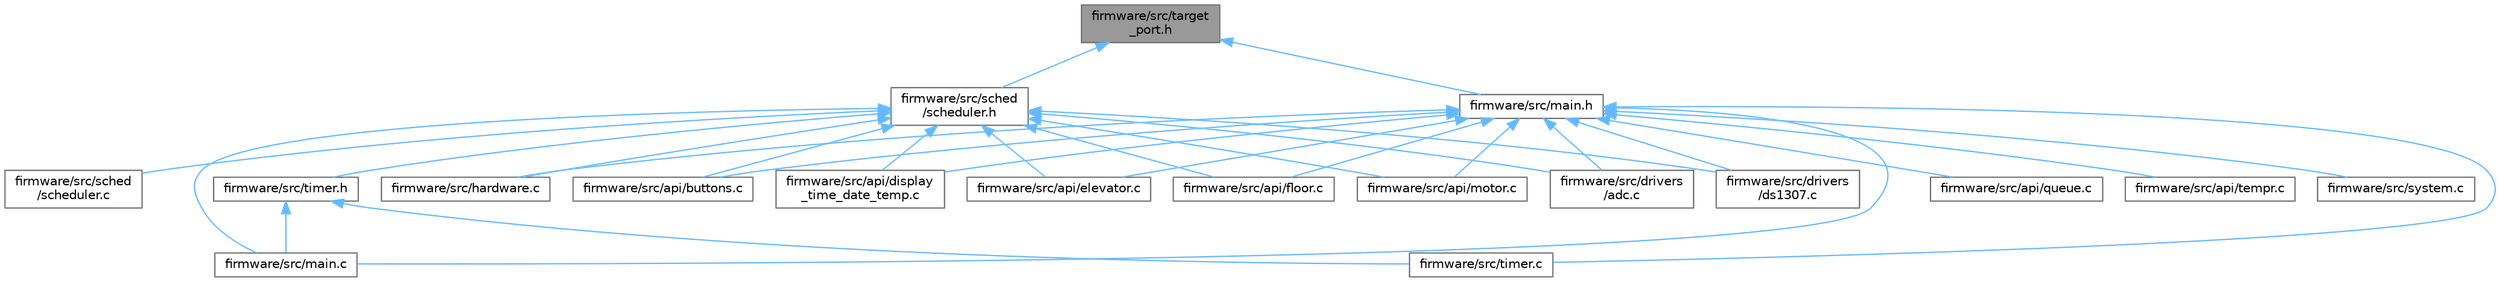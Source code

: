 digraph "firmware/src/target_port.h"
{
 // LATEX_PDF_SIZE
  bgcolor="transparent";
  edge [fontname=Helvetica,fontsize=10,labelfontname=Helvetica,labelfontsize=10];
  node [fontname=Helvetica,fontsize=10,shape=box,height=0.2,width=0.4];
  Node1 [id="Node000001",label="firmware/src/target\l_port.h",height=0.2,width=0.4,color="gray40", fillcolor="grey60", style="filled", fontcolor="black",tooltip=" "];
  Node1 -> Node2 [id="edge1_Node000001_Node000002",dir="back",color="steelblue1",style="solid",tooltip=" "];
  Node2 [id="Node000002",label="firmware/src/main.h",height=0.2,width=0.4,color="grey40", fillcolor="white", style="filled",URL="$main_8h.html",tooltip=" "];
  Node2 -> Node3 [id="edge2_Node000002_Node000003",dir="back",color="steelblue1",style="solid",tooltip=" "];
  Node3 [id="Node000003",label="firmware/src/api/buttons.c",height=0.2,width=0.4,color="grey40", fillcolor="white", style="filled",URL="$buttons_8c.html",tooltip=" "];
  Node2 -> Node4 [id="edge3_Node000002_Node000004",dir="back",color="steelblue1",style="solid",tooltip=" "];
  Node4 [id="Node000004",label="firmware/src/api/display\l_time_date_temp.c",height=0.2,width=0.4,color="grey40", fillcolor="white", style="filled",URL="$display__time__date__temp_8c.html",tooltip=" "];
  Node2 -> Node5 [id="edge4_Node000002_Node000005",dir="back",color="steelblue1",style="solid",tooltip=" "];
  Node5 [id="Node000005",label="firmware/src/api/elevator.c",height=0.2,width=0.4,color="grey40", fillcolor="white", style="filled",URL="$elevator_8c.html",tooltip="The scheduler for the elevator."];
  Node2 -> Node6 [id="edge5_Node000002_Node000006",dir="back",color="steelblue1",style="solid",tooltip=" "];
  Node6 [id="Node000006",label="firmware/src/api/floor.c",height=0.2,width=0.4,color="grey40", fillcolor="white", style="filled",URL="$floor_8c.html",tooltip="Implementation of the floor monitor API."];
  Node2 -> Node7 [id="edge6_Node000002_Node000007",dir="back",color="steelblue1",style="solid",tooltip=" "];
  Node7 [id="Node000007",label="firmware/src/api/motor.c",height=0.2,width=0.4,color="grey40", fillcolor="white", style="filled",URL="$motor_8c.html",tooltip=" "];
  Node2 -> Node8 [id="edge7_Node000002_Node000008",dir="back",color="steelblue1",style="solid",tooltip=" "];
  Node8 [id="Node000008",label="firmware/src/api/queue.c",height=0.2,width=0.4,color="grey40", fillcolor="white", style="filled",URL="$queue_8c.html",tooltip=" "];
  Node2 -> Node9 [id="edge8_Node000002_Node000009",dir="back",color="steelblue1",style="solid",tooltip=" "];
  Node9 [id="Node000009",label="firmware/src/api/tempr.c",height=0.2,width=0.4,color="grey40", fillcolor="white", style="filled",URL="$tempr_8c.html",tooltip=" "];
  Node2 -> Node10 [id="edge9_Node000002_Node000010",dir="back",color="steelblue1",style="solid",tooltip=" "];
  Node10 [id="Node000010",label="firmware/src/drivers\l/adc.c",height=0.2,width=0.4,color="grey40", fillcolor="white", style="filled",URL="$adc_8c.html",tooltip=" "];
  Node2 -> Node11 [id="edge10_Node000002_Node000011",dir="back",color="steelblue1",style="solid",tooltip=" "];
  Node11 [id="Node000011",label="firmware/src/drivers\l/ds1307.c",height=0.2,width=0.4,color="grey40", fillcolor="white", style="filled",URL="$ds1307_8c.html",tooltip=" "];
  Node2 -> Node12 [id="edge11_Node000002_Node000012",dir="back",color="steelblue1",style="solid",tooltip=" "];
  Node12 [id="Node000012",label="firmware/src/hardware.c",height=0.2,width=0.4,color="grey40", fillcolor="white", style="filled",URL="$hardware_8c.html",tooltip=" "];
  Node2 -> Node13 [id="edge12_Node000002_Node000013",dir="back",color="steelblue1",style="solid",tooltip=" "];
  Node13 [id="Node000013",label="firmware/src/main.c",height=0.2,width=0.4,color="grey40", fillcolor="white", style="filled",URL="$main_8c.html",tooltip=" "];
  Node2 -> Node14 [id="edge13_Node000002_Node000014",dir="back",color="steelblue1",style="solid",tooltip=" "];
  Node14 [id="Node000014",label="firmware/src/system.c",height=0.2,width=0.4,color="grey40", fillcolor="white", style="filled",URL="$system_8c.html",tooltip=" "];
  Node2 -> Node15 [id="edge14_Node000002_Node000015",dir="back",color="steelblue1",style="solid",tooltip=" "];
  Node15 [id="Node000015",label="firmware/src/timer.c",height=0.2,width=0.4,color="grey40", fillcolor="white", style="filled",URL="$timer_8c.html",tooltip=" "];
  Node1 -> Node16 [id="edge15_Node000001_Node000016",dir="back",color="steelblue1",style="solid",tooltip=" "];
  Node16 [id="Node000016",label="firmware/src/sched\l/scheduler.h",height=0.2,width=0.4,color="grey40", fillcolor="white", style="filled",URL="$scheduler_8h.html",tooltip=" "];
  Node16 -> Node3 [id="edge16_Node000016_Node000003",dir="back",color="steelblue1",style="solid",tooltip=" "];
  Node16 -> Node4 [id="edge17_Node000016_Node000004",dir="back",color="steelblue1",style="solid",tooltip=" "];
  Node16 -> Node5 [id="edge18_Node000016_Node000005",dir="back",color="steelblue1",style="solid",tooltip=" "];
  Node16 -> Node6 [id="edge19_Node000016_Node000006",dir="back",color="steelblue1",style="solid",tooltip=" "];
  Node16 -> Node7 [id="edge20_Node000016_Node000007",dir="back",color="steelblue1",style="solid",tooltip=" "];
  Node16 -> Node10 [id="edge21_Node000016_Node000010",dir="back",color="steelblue1",style="solid",tooltip=" "];
  Node16 -> Node11 [id="edge22_Node000016_Node000011",dir="back",color="steelblue1",style="solid",tooltip=" "];
  Node16 -> Node12 [id="edge23_Node000016_Node000012",dir="back",color="steelblue1",style="solid",tooltip=" "];
  Node16 -> Node13 [id="edge24_Node000016_Node000013",dir="back",color="steelblue1",style="solid",tooltip=" "];
  Node16 -> Node17 [id="edge25_Node000016_Node000017",dir="back",color="steelblue1",style="solid",tooltip=" "];
  Node17 [id="Node000017",label="firmware/src/sched\l/scheduler.c",height=0.2,width=0.4,color="grey40", fillcolor="white", style="filled",URL="$scheduler_8c.html",tooltip="Co-operative scheduler."];
  Node16 -> Node18 [id="edge26_Node000016_Node000018",dir="back",color="steelblue1",style="solid",tooltip=" "];
  Node18 [id="Node000018",label="firmware/src/timer.h",height=0.2,width=0.4,color="grey40", fillcolor="white", style="filled",URL="$timer_8h.html",tooltip=" "];
  Node18 -> Node13 [id="edge27_Node000018_Node000013",dir="back",color="steelblue1",style="solid",tooltip=" "];
  Node18 -> Node15 [id="edge28_Node000018_Node000015",dir="back",color="steelblue1",style="solid",tooltip=" "];
}

